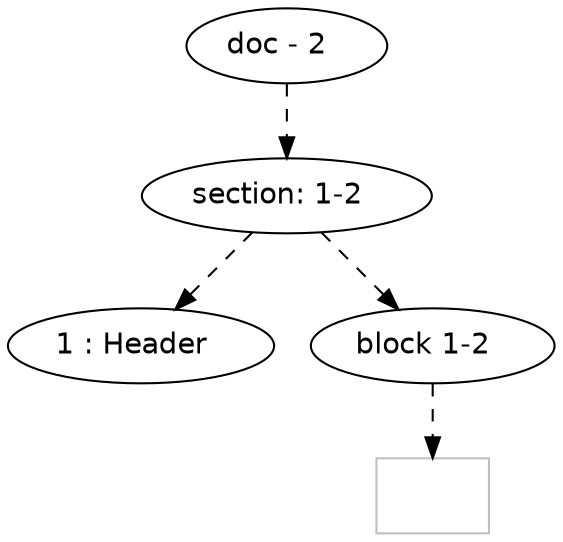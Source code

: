 digraph hierarchy {

node [fontname=Helvetica]
edge [style=dashed]

doc_0 [label="doc - 2  "]

doc_0 -> { section_1}
{rank=same; section_1}

section_1 [label="section: 1-2  "]

section_1 -> { header_2 block_3}
{rank=same; header_2 block_3}

header_2 [label="1 : Header  "]
block_3 [label="block 1-2  "]


block_3 -> leaf_4
leaf_4  [color=Gray,shape=rectangle,fontname=Inconsolata,label="
"]
}
